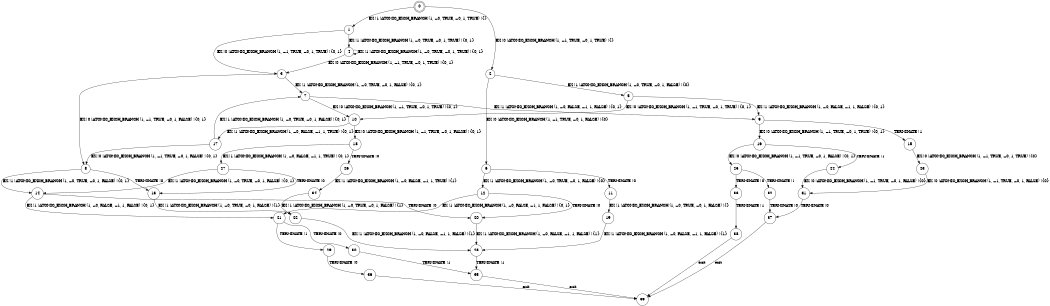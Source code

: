 digraph BCG {
size = "7, 10.5";
center = TRUE;
node [shape = circle];
0 [peripheries = 2];
0 -> 1 [label = "EX !1 !ATOMIC_EXCH_BRANCH (1, +0, TRUE, +0, 1, TRUE) !{}"];
0 -> 2 [label = "EX !0 !ATOMIC_EXCH_BRANCH (1, +1, TRUE, +0, 1, TRUE) !{}"];
1 -> 3 [label = "EX !0 !ATOMIC_EXCH_BRANCH (1, +1, TRUE, +0, 1, TRUE) !{0, 1}"];
1 -> 4 [label = "EX !1 !ATOMIC_EXCH_BRANCH (1, +0, TRUE, +0, 1, TRUE) !{0, 1}"];
2 -> 5 [label = "EX !1 !ATOMIC_EXCH_BRANCH (1, +0, TRUE, +0, 1, FALSE) !{0}"];
2 -> 6 [label = "EX !0 !ATOMIC_EXCH_BRANCH (1, +1, TRUE, +0, 1, FALSE) !{0}"];
3 -> 7 [label = "EX !1 !ATOMIC_EXCH_BRANCH (1, +0, TRUE, +0, 1, FALSE) !{0, 1}"];
3 -> 8 [label = "EX !0 !ATOMIC_EXCH_BRANCH (1, +1, TRUE, +0, 1, FALSE) !{0, 1}"];
4 -> 3 [label = "EX !0 !ATOMIC_EXCH_BRANCH (1, +1, TRUE, +0, 1, TRUE) !{0, 1}"];
4 -> 4 [label = "EX !1 !ATOMIC_EXCH_BRANCH (1, +0, TRUE, +0, 1, TRUE) !{0, 1}"];
5 -> 9 [label = "EX !1 !ATOMIC_EXCH_BRANCH (1, +0, FALSE, +1, 1, FALSE) !{0, 1}"];
5 -> 10 [label = "EX !0 !ATOMIC_EXCH_BRANCH (1, +1, TRUE, +0, 1, TRUE) !{0, 1}"];
6 -> 11 [label = "TERMINATE !0"];
6 -> 12 [label = "EX !1 !ATOMIC_EXCH_BRANCH (1, +0, TRUE, +0, 1, FALSE) !{0}"];
7 -> 9 [label = "EX !1 !ATOMIC_EXCH_BRANCH (1, +0, FALSE, +1, 1, FALSE) !{0, 1}"];
7 -> 10 [label = "EX !0 !ATOMIC_EXCH_BRANCH (1, +1, TRUE, +0, 1, TRUE) !{0, 1}"];
8 -> 13 [label = "TERMINATE !0"];
8 -> 14 [label = "EX !1 !ATOMIC_EXCH_BRANCH (1, +0, TRUE, +0, 1, FALSE) !{0, 1}"];
9 -> 15 [label = "TERMINATE !1"];
9 -> 16 [label = "EX !0 !ATOMIC_EXCH_BRANCH (1, +1, TRUE, +0, 1, TRUE) !{0, 1}"];
10 -> 17 [label = "EX !1 !ATOMIC_EXCH_BRANCH (1, +0, FALSE, +1, 1, TRUE) !{0, 1}"];
10 -> 18 [label = "EX !0 !ATOMIC_EXCH_BRANCH (1, +1, TRUE, +0, 1, FALSE) !{0, 1}"];
11 -> 19 [label = "EX !1 !ATOMIC_EXCH_BRANCH (1, +0, TRUE, +0, 1, FALSE) !{}"];
12 -> 20 [label = "TERMINATE !0"];
12 -> 21 [label = "EX !1 !ATOMIC_EXCH_BRANCH (1, +0, FALSE, +1, 1, FALSE) !{0, 1}"];
13 -> 22 [label = "EX !1 !ATOMIC_EXCH_BRANCH (1, +0, TRUE, +0, 1, FALSE) !{1}"];
14 -> 20 [label = "TERMINATE !0"];
14 -> 21 [label = "EX !1 !ATOMIC_EXCH_BRANCH (1, +0, FALSE, +1, 1, FALSE) !{0, 1}"];
15 -> 23 [label = "EX !0 !ATOMIC_EXCH_BRANCH (1, +1, TRUE, +0, 1, TRUE) !{0}"];
16 -> 24 [label = "TERMINATE !1"];
16 -> 25 [label = "EX !0 !ATOMIC_EXCH_BRANCH (1, +1, TRUE, +0, 1, FALSE) !{0, 1}"];
17 -> 7 [label = "EX !1 !ATOMIC_EXCH_BRANCH (1, +0, TRUE, +0, 1, FALSE) !{0, 1}"];
17 -> 8 [label = "EX !0 !ATOMIC_EXCH_BRANCH (1, +1, TRUE, +0, 1, FALSE) !{0, 1}"];
18 -> 26 [label = "TERMINATE !0"];
18 -> 27 [label = "EX !1 !ATOMIC_EXCH_BRANCH (1, +0, FALSE, +1, 1, TRUE) !{0, 1}"];
19 -> 28 [label = "EX !1 !ATOMIC_EXCH_BRANCH (1, +0, FALSE, +1, 1, FALSE) !{1}"];
20 -> 28 [label = "EX !1 !ATOMIC_EXCH_BRANCH (1, +0, FALSE, +1, 1, FALSE) !{1}"];
21 -> 29 [label = "TERMINATE !1"];
21 -> 30 [label = "TERMINATE !0"];
22 -> 28 [label = "EX !1 !ATOMIC_EXCH_BRANCH (1, +0, FALSE, +1, 1, FALSE) !{1}"];
23 -> 31 [label = "EX !0 !ATOMIC_EXCH_BRANCH (1, +1, TRUE, +0, 1, FALSE) !{0}"];
24 -> 31 [label = "EX !0 !ATOMIC_EXCH_BRANCH (1, +1, TRUE, +0, 1, FALSE) !{0}"];
25 -> 32 [label = "TERMINATE !1"];
25 -> 33 [label = "TERMINATE !0"];
26 -> 34 [label = "EX !1 !ATOMIC_EXCH_BRANCH (1, +0, FALSE, +1, 1, TRUE) !{1}"];
27 -> 13 [label = "TERMINATE !0"];
27 -> 14 [label = "EX !1 !ATOMIC_EXCH_BRANCH (1, +0, TRUE, +0, 1, FALSE) !{0, 1}"];
28 -> 35 [label = "TERMINATE !1"];
29 -> 36 [label = "TERMINATE !0"];
30 -> 35 [label = "TERMINATE !1"];
31 -> 37 [label = "TERMINATE !0"];
32 -> 37 [label = "TERMINATE !0"];
33 -> 38 [label = "TERMINATE !1"];
34 -> 22 [label = "EX !1 !ATOMIC_EXCH_BRANCH (1, +0, TRUE, +0, 1, FALSE) !{1}"];
35 -> 39 [label = "exit"];
36 -> 39 [label = "exit"];
37 -> 39 [label = "exit"];
38 -> 39 [label = "exit"];
}

